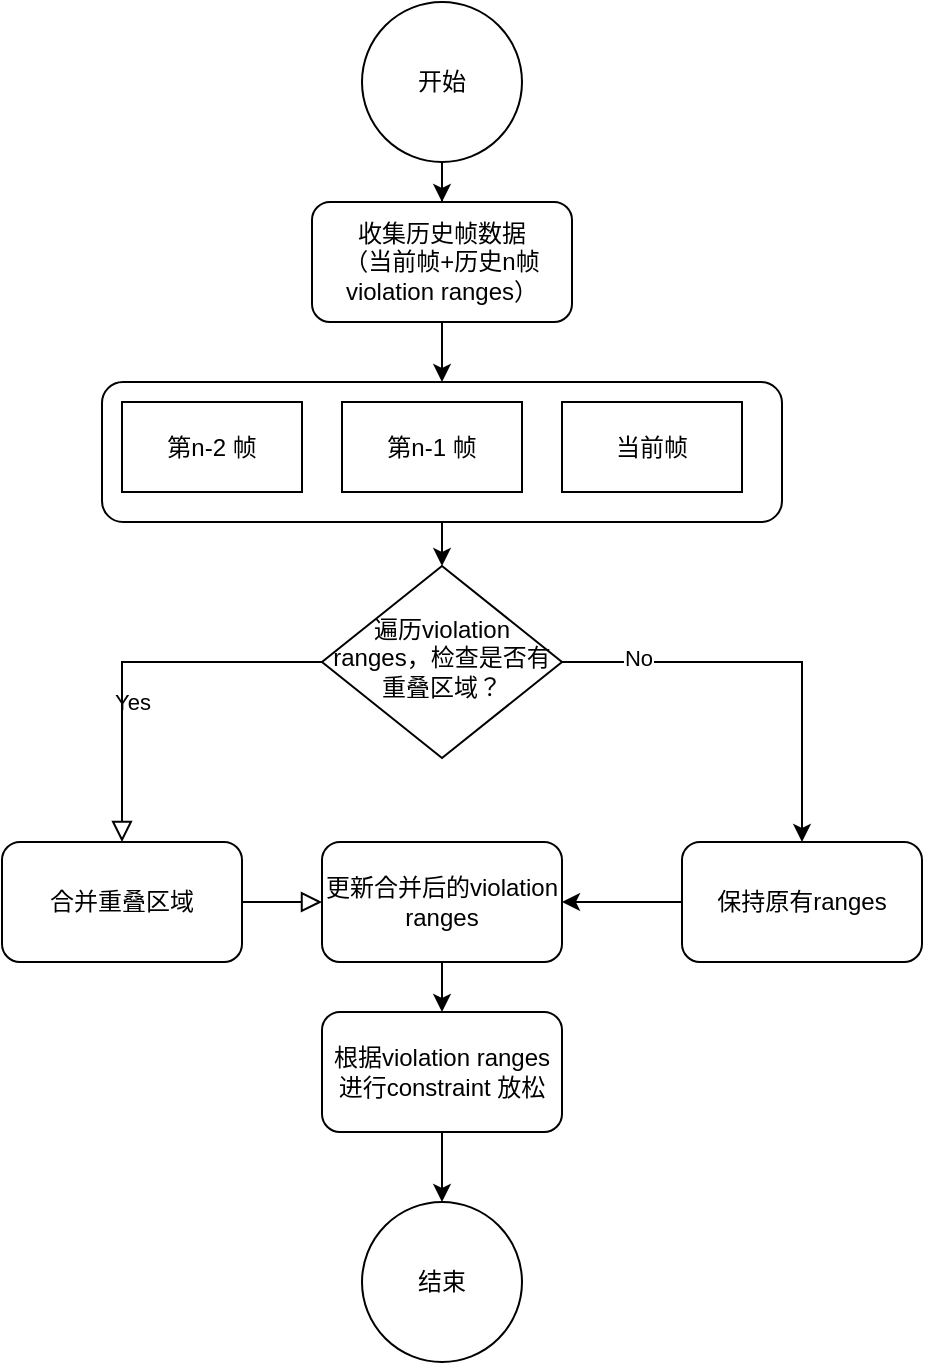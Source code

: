 <mxfile version="27.2.0">
  <diagram id="C5RBs43oDa-KdzZeNtuy" name="Page-1">
    <mxGraphModel dx="1426" dy="681" grid="1" gridSize="10" guides="1" tooltips="1" connect="1" arrows="1" fold="1" page="1" pageScale="1" pageWidth="827" pageHeight="1169" math="0" shadow="0">
      <root>
        <mxCell id="WIyWlLk6GJQsqaUBKTNV-0" />
        <mxCell id="WIyWlLk6GJQsqaUBKTNV-1" parent="WIyWlLk6GJQsqaUBKTNV-0" />
        <mxCell id="Sh7mwxDTZ3OkmaJjOXUG-0" value="Yes" style="rounded=0;html=1;jettySize=auto;orthogonalLoop=1;fontSize=11;endArrow=block;endFill=0;endSize=8;strokeWidth=1;shadow=0;labelBackgroundColor=none;edgeStyle=orthogonalEdgeStyle;entryX=0.5;entryY=0;entryDx=0;entryDy=0;" edge="1" parent="WIyWlLk6GJQsqaUBKTNV-1" source="Sh7mwxDTZ3OkmaJjOXUG-2" target="Sh7mwxDTZ3OkmaJjOXUG-14">
          <mxGeometry y="20" relative="1" as="geometry">
            <mxPoint as="offset" />
            <mxPoint x="260" y="460" as="targetPoint" />
          </mxGeometry>
        </mxCell>
        <mxCell id="Sh7mwxDTZ3OkmaJjOXUG-18" style="edgeStyle=orthogonalEdgeStyle;rounded=0;orthogonalLoop=1;jettySize=auto;html=1;entryX=0.5;entryY=0;entryDx=0;entryDy=0;" edge="1" parent="WIyWlLk6GJQsqaUBKTNV-1" source="Sh7mwxDTZ3OkmaJjOXUG-2" target="Sh7mwxDTZ3OkmaJjOXUG-17">
          <mxGeometry relative="1" as="geometry" />
        </mxCell>
        <mxCell id="Sh7mwxDTZ3OkmaJjOXUG-21" value="No" style="edgeLabel;html=1;align=center;verticalAlign=middle;resizable=0;points=[];" vertex="1" connectable="0" parent="Sh7mwxDTZ3OkmaJjOXUG-18">
          <mxGeometry x="-0.642" y="2" relative="1" as="geometry">
            <mxPoint as="offset" />
          </mxGeometry>
        </mxCell>
        <mxCell id="Sh7mwxDTZ3OkmaJjOXUG-2" value="遍历violation ranges，检查是否有重叠区域？" style="rhombus;whiteSpace=wrap;html=1;shadow=0;fontFamily=Helvetica;fontSize=12;align=center;strokeWidth=1;spacing=6;spacingTop=-4;" vertex="1" parent="WIyWlLk6GJQsqaUBKTNV-1">
          <mxGeometry x="200" y="332" width="120" height="96" as="geometry" />
        </mxCell>
        <mxCell id="Sh7mwxDTZ3OkmaJjOXUG-3" value="" style="rounded=0;html=1;jettySize=auto;orthogonalLoop=1;fontSize=11;endArrow=block;endFill=0;endSize=8;strokeWidth=1;shadow=0;labelBackgroundColor=none;edgeStyle=orthogonalEdgeStyle;exitX=1;exitY=0.5;exitDx=0;exitDy=0;entryX=0;entryY=0.5;entryDx=0;entryDy=0;" edge="1" parent="WIyWlLk6GJQsqaUBKTNV-1" source="Sh7mwxDTZ3OkmaJjOXUG-14" target="Sh7mwxDTZ3OkmaJjOXUG-16">
          <mxGeometry x="0.333" y="20" relative="1" as="geometry">
            <mxPoint as="offset" />
            <mxPoint x="260" y="540" as="sourcePoint" />
            <mxPoint x="260" y="570" as="targetPoint" />
          </mxGeometry>
        </mxCell>
        <mxCell id="Sh7mwxDTZ3OkmaJjOXUG-4" value="" style="edgeStyle=orthogonalEdgeStyle;rounded=0;orthogonalLoop=1;jettySize=auto;html=1;" edge="1" parent="WIyWlLk6GJQsqaUBKTNV-1" source="Sh7mwxDTZ3OkmaJjOXUG-5" target="Sh7mwxDTZ3OkmaJjOXUG-7">
          <mxGeometry relative="1" as="geometry" />
        </mxCell>
        <mxCell id="Sh7mwxDTZ3OkmaJjOXUG-5" value="开始" style="ellipse;whiteSpace=wrap;html=1;" vertex="1" parent="WIyWlLk6GJQsqaUBKTNV-1">
          <mxGeometry x="220" y="50" width="80" height="80" as="geometry" />
        </mxCell>
        <mxCell id="Sh7mwxDTZ3OkmaJjOXUG-6" style="edgeStyle=orthogonalEdgeStyle;rounded=0;orthogonalLoop=1;jettySize=auto;html=1;entryX=0.5;entryY=0;entryDx=0;entryDy=0;" edge="1" parent="WIyWlLk6GJQsqaUBKTNV-1" source="Sh7mwxDTZ3OkmaJjOXUG-7" target="Sh7mwxDTZ3OkmaJjOXUG-9">
          <mxGeometry relative="1" as="geometry">
            <mxPoint x="260" y="210" as="targetPoint" />
          </mxGeometry>
        </mxCell>
        <mxCell id="Sh7mwxDTZ3OkmaJjOXUG-7" value="收集历史帧数据&lt;br&gt;（当前帧+历史n帧 violation ranges）" style="rounded=1;whiteSpace=wrap;html=1;" vertex="1" parent="WIyWlLk6GJQsqaUBKTNV-1">
          <mxGeometry x="195" y="150" width="130" height="60" as="geometry" />
        </mxCell>
        <mxCell id="Sh7mwxDTZ3OkmaJjOXUG-8" value="" style="group" vertex="1" connectable="0" parent="WIyWlLk6GJQsqaUBKTNV-1">
          <mxGeometry x="100" y="250" width="330" height="70" as="geometry" />
        </mxCell>
        <mxCell id="Sh7mwxDTZ3OkmaJjOXUG-9" value="" style="rounded=1;whiteSpace=wrap;html=1;" vertex="1" parent="Sh7mwxDTZ3OkmaJjOXUG-8">
          <mxGeometry x="-10" y="-10" width="340" height="70" as="geometry" />
        </mxCell>
        <mxCell id="Sh7mwxDTZ3OkmaJjOXUG-10" value="第n-2 帧" style="whiteSpace=wrap;html=1;movable=1;resizable=1;rotatable=1;deletable=1;editable=1;locked=0;connectable=1;" vertex="1" parent="Sh7mwxDTZ3OkmaJjOXUG-8">
          <mxGeometry width="90" height="45" as="geometry" />
        </mxCell>
        <mxCell id="Sh7mwxDTZ3OkmaJjOXUG-11" value="第n-1 帧" style="whiteSpace=wrap;html=1;movable=1;resizable=1;rotatable=1;deletable=1;editable=1;locked=0;connectable=1;" vertex="1" parent="Sh7mwxDTZ3OkmaJjOXUG-8">
          <mxGeometry x="110" width="90" height="45" as="geometry" />
        </mxCell>
        <mxCell id="Sh7mwxDTZ3OkmaJjOXUG-12" value="当前帧" style="whiteSpace=wrap;html=1;movable=1;resizable=1;rotatable=1;deletable=1;editable=1;locked=0;connectable=1;" vertex="1" parent="Sh7mwxDTZ3OkmaJjOXUG-8">
          <mxGeometry x="220" width="90" height="45" as="geometry" />
        </mxCell>
        <mxCell id="Sh7mwxDTZ3OkmaJjOXUG-14" value="合并重叠区域" style="rounded=1;whiteSpace=wrap;html=1;" vertex="1" parent="WIyWlLk6GJQsqaUBKTNV-1">
          <mxGeometry x="40" y="470" width="120" height="60" as="geometry" />
        </mxCell>
        <mxCell id="Sh7mwxDTZ3OkmaJjOXUG-15" style="edgeStyle=orthogonalEdgeStyle;rounded=0;orthogonalLoop=1;jettySize=auto;html=1;exitX=0.5;exitY=1;exitDx=0;exitDy=0;entryX=0.5;entryY=0;entryDx=0;entryDy=0;" edge="1" parent="WIyWlLk6GJQsqaUBKTNV-1" source="Sh7mwxDTZ3OkmaJjOXUG-9" target="Sh7mwxDTZ3OkmaJjOXUG-2">
          <mxGeometry relative="1" as="geometry" />
        </mxCell>
        <mxCell id="Sh7mwxDTZ3OkmaJjOXUG-23" value="" style="edgeStyle=orthogonalEdgeStyle;rounded=0;orthogonalLoop=1;jettySize=auto;html=1;" edge="1" parent="WIyWlLk6GJQsqaUBKTNV-1" source="Sh7mwxDTZ3OkmaJjOXUG-16" target="Sh7mwxDTZ3OkmaJjOXUG-22">
          <mxGeometry relative="1" as="geometry" />
        </mxCell>
        <mxCell id="Sh7mwxDTZ3OkmaJjOXUG-16" value="更新合并后的violation ranges" style="rounded=1;whiteSpace=wrap;html=1;" vertex="1" parent="WIyWlLk6GJQsqaUBKTNV-1">
          <mxGeometry x="200" y="470" width="120" height="60" as="geometry" />
        </mxCell>
        <mxCell id="Sh7mwxDTZ3OkmaJjOXUG-19" style="edgeStyle=orthogonalEdgeStyle;rounded=0;orthogonalLoop=1;jettySize=auto;html=1;entryX=1;entryY=0.5;entryDx=0;entryDy=0;exitX=0;exitY=0.5;exitDx=0;exitDy=0;" edge="1" parent="WIyWlLk6GJQsqaUBKTNV-1" source="Sh7mwxDTZ3OkmaJjOXUG-17" target="Sh7mwxDTZ3OkmaJjOXUG-16">
          <mxGeometry relative="1" as="geometry">
            <mxPoint x="420" y="520" as="sourcePoint" />
            <Array as="points">
              <mxPoint x="420" y="480" />
              <mxPoint x="420" y="500" />
            </Array>
          </mxGeometry>
        </mxCell>
        <mxCell id="Sh7mwxDTZ3OkmaJjOXUG-17" value="保持原有ranges" style="rounded=1;whiteSpace=wrap;html=1;" vertex="1" parent="WIyWlLk6GJQsqaUBKTNV-1">
          <mxGeometry x="380" y="470" width="120" height="60" as="geometry" />
        </mxCell>
        <mxCell id="Sh7mwxDTZ3OkmaJjOXUG-25" value="" style="edgeStyle=orthogonalEdgeStyle;rounded=0;orthogonalLoop=1;jettySize=auto;html=1;entryX=0.5;entryY=0;entryDx=0;entryDy=0;" edge="1" parent="WIyWlLk6GJQsqaUBKTNV-1" source="Sh7mwxDTZ3OkmaJjOXUG-22" target="Sh7mwxDTZ3OkmaJjOXUG-26">
          <mxGeometry relative="1" as="geometry">
            <mxPoint x="260" y="640" as="targetPoint" />
          </mxGeometry>
        </mxCell>
        <mxCell id="Sh7mwxDTZ3OkmaJjOXUG-22" value="根据violation ranges 进行constraint 放松" style="rounded=1;whiteSpace=wrap;html=1;" vertex="1" parent="WIyWlLk6GJQsqaUBKTNV-1">
          <mxGeometry x="200" y="555" width="120" height="60" as="geometry" />
        </mxCell>
        <mxCell id="Sh7mwxDTZ3OkmaJjOXUG-26" value="结束" style="ellipse;whiteSpace=wrap;html=1;rounded=1;" vertex="1" parent="WIyWlLk6GJQsqaUBKTNV-1">
          <mxGeometry x="220" y="650" width="80" height="80" as="geometry" />
        </mxCell>
      </root>
    </mxGraphModel>
  </diagram>
</mxfile>
